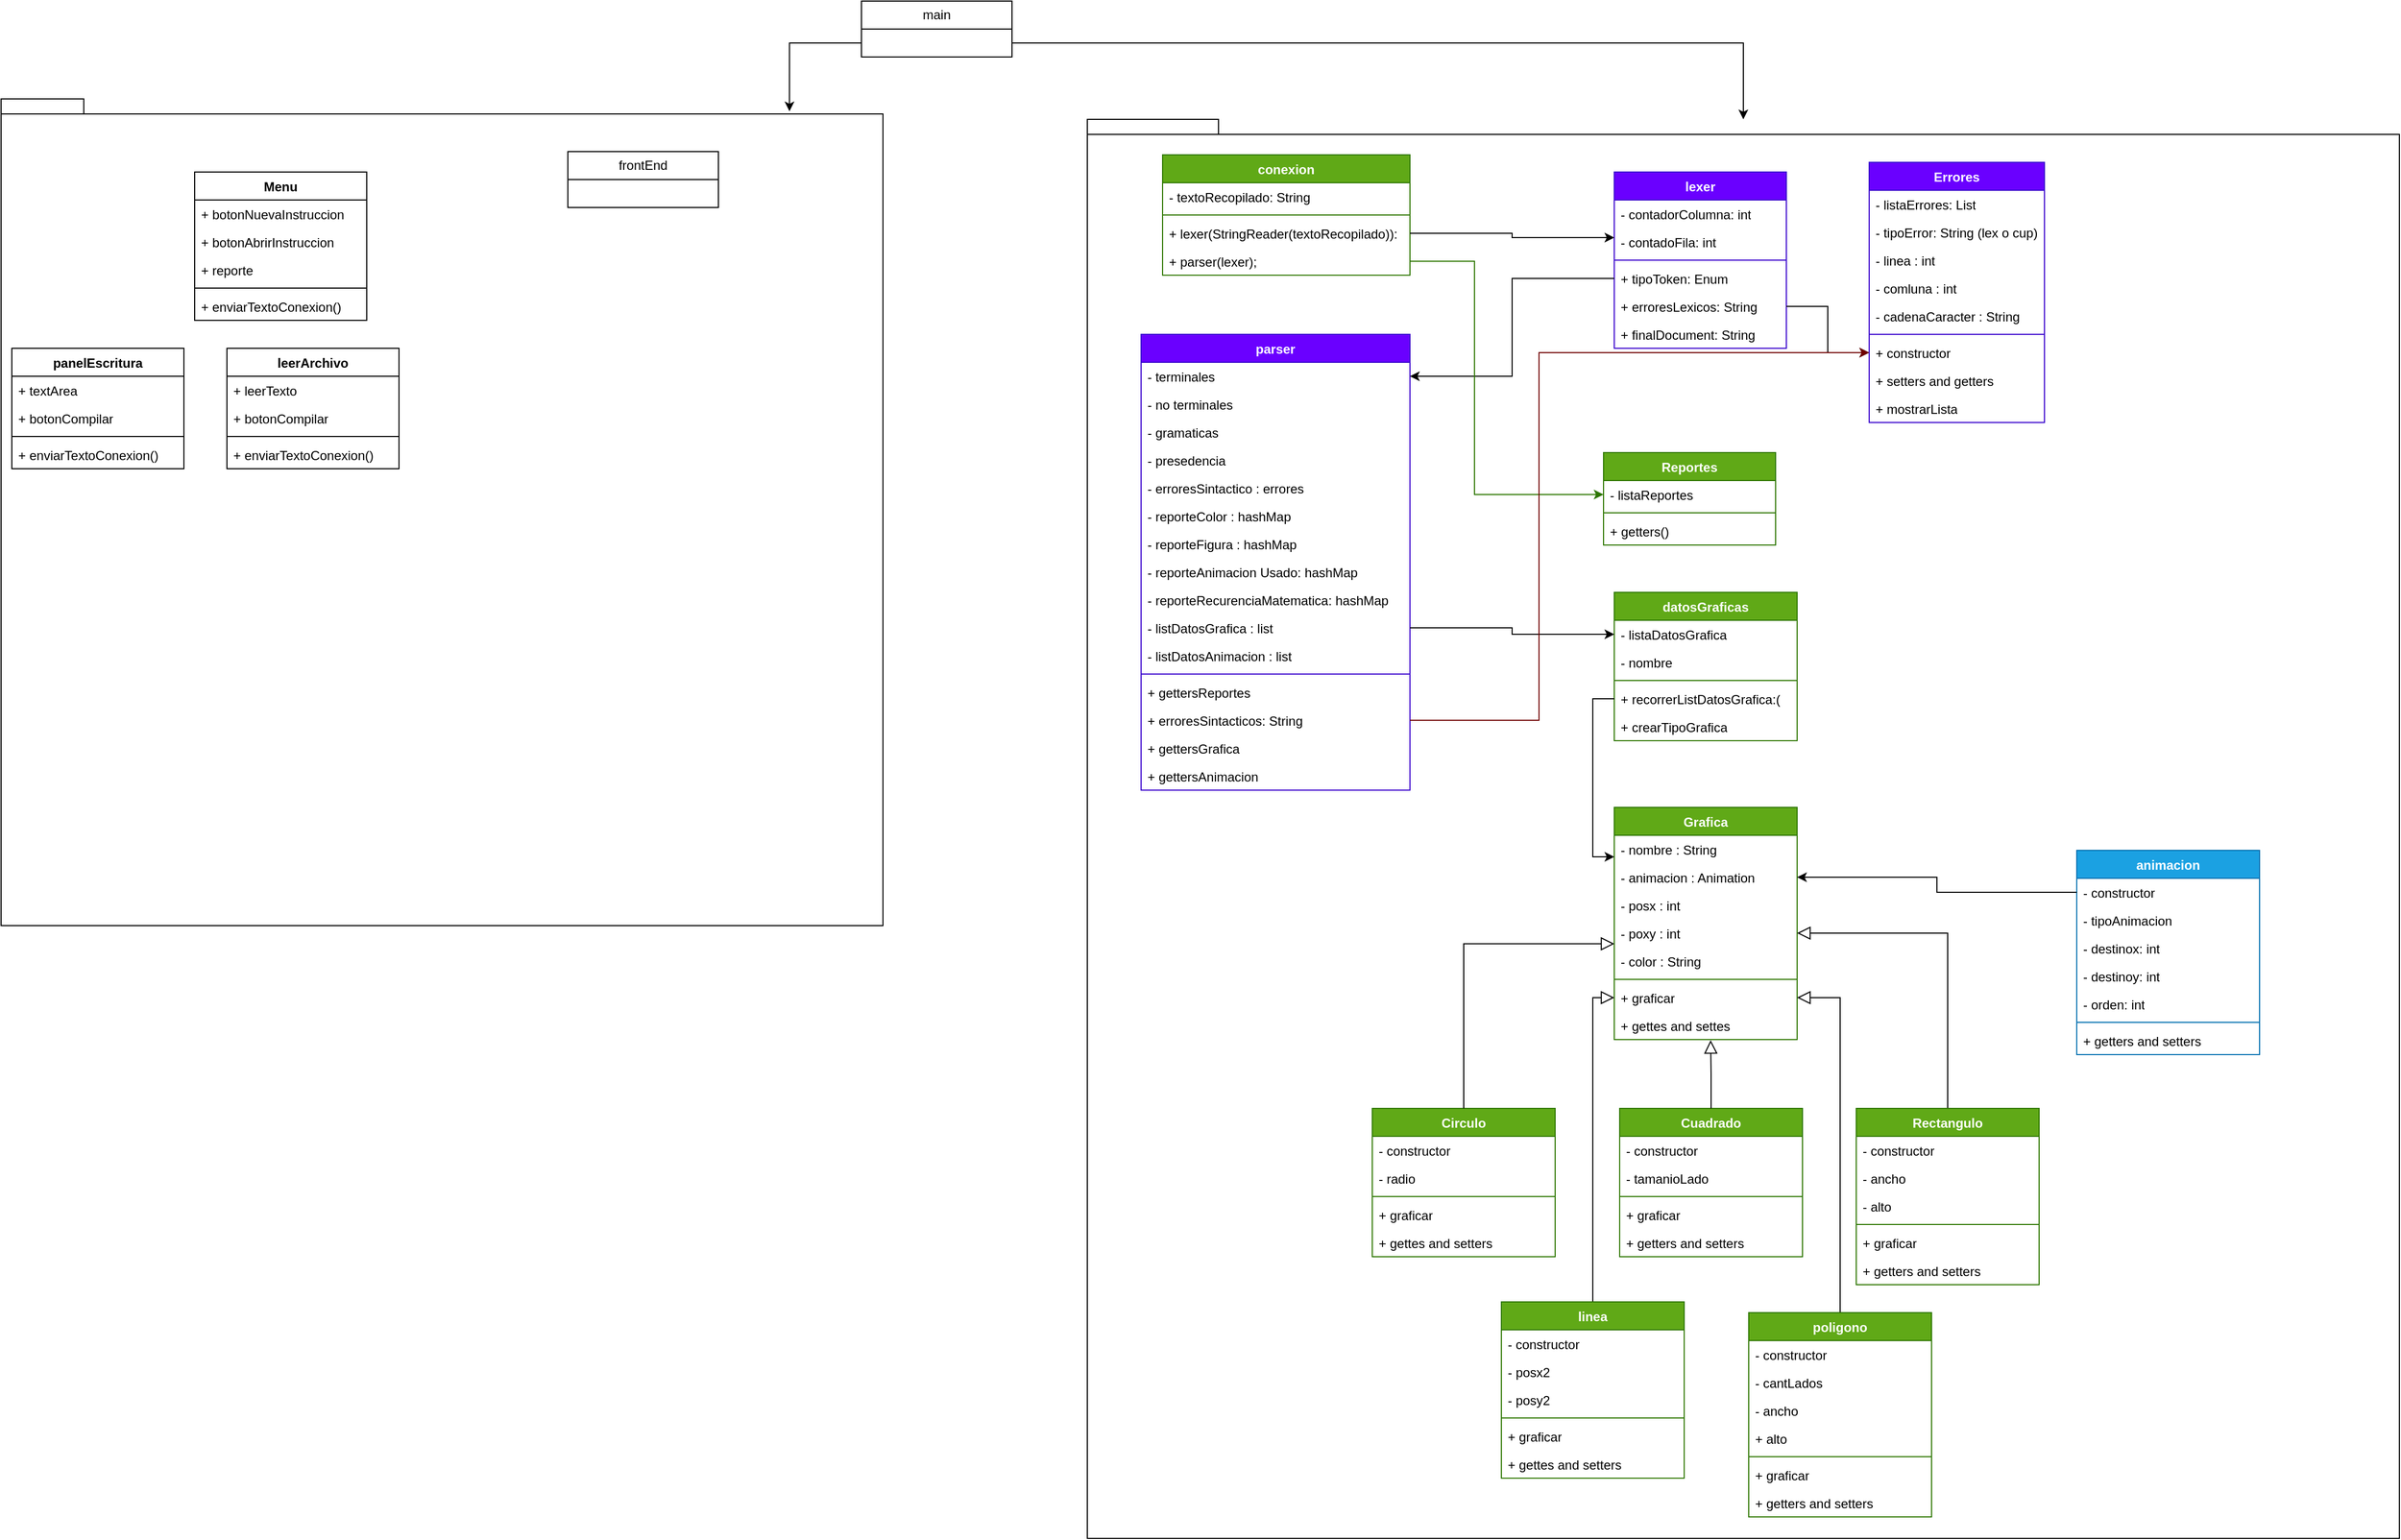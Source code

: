 <mxfile version="24.5.3" type="device">
  <diagram name="Página-1" id="3fuESPlcc8posDkUMpVE">
    <mxGraphModel dx="3703" dy="1246" grid="1" gridSize="10" guides="1" tooltips="1" connect="1" arrows="1" fold="1" page="1" pageScale="1" pageWidth="827" pageHeight="1169" math="0" shadow="0">
      <root>
        <mxCell id="0" />
        <mxCell id="1" parent="0" />
        <mxCell id="b69KWTC8_Slq4LEw_urR-25" value="" style="shape=folder;fontStyle=1;spacingTop=10;tabWidth=40;tabHeight=14;tabPosition=left;html=1;whiteSpace=wrap;" parent="1" vertex="1">
          <mxGeometry x="-940" y="111" width="820" height="769" as="geometry" />
        </mxCell>
        <mxCell id="b69KWTC8_Slq4LEw_urR-13" value="frontEnd" style="swimlane;fontStyle=0;childLayout=stackLayout;horizontal=1;startSize=26;fillColor=none;horizontalStack=0;resizeParent=1;resizeParentMax=0;resizeLast=0;collapsible=1;marginBottom=0;whiteSpace=wrap;html=1;" parent="1" vertex="1">
          <mxGeometry x="-413" y="160" width="140" height="52" as="geometry" />
        </mxCell>
        <mxCell id="ZtSLotwydj4c_Y-8GKqC-2" style="edgeStyle=orthogonalEdgeStyle;rounded=0;orthogonalLoop=1;jettySize=auto;html=1;exitX=1;exitY=0.75;exitDx=0;exitDy=0;" edge="1" parent="1" source="b69KWTC8_Slq4LEw_urR-17" target="b69KWTC8_Slq4LEw_urR-22">
          <mxGeometry relative="1" as="geometry" />
        </mxCell>
        <mxCell id="b69KWTC8_Slq4LEw_urR-17" value="main" style="swimlane;fontStyle=0;childLayout=stackLayout;horizontal=1;startSize=26;fillColor=none;horizontalStack=0;resizeParent=1;resizeParentMax=0;resizeLast=0;collapsible=1;marginBottom=0;whiteSpace=wrap;html=1;" parent="1" vertex="1">
          <mxGeometry x="-140" y="20" width="140" height="52" as="geometry" />
        </mxCell>
        <mxCell id="b69KWTC8_Slq4LEw_urR-22" value="" style="shape=folder;fontStyle=1;spacingTop=10;tabWidth=40;tabHeight=14;tabPosition=left;html=1;whiteSpace=wrap;" parent="1" vertex="1">
          <mxGeometry x="70" y="130" width="1220" height="1320" as="geometry" />
        </mxCell>
        <mxCell id="b69KWTC8_Slq4LEw_urR-29" value="conexion" style="swimlane;fontStyle=1;align=center;verticalAlign=top;childLayout=stackLayout;horizontal=1;startSize=26;horizontalStack=0;resizeParent=1;resizeParentMax=0;resizeLast=0;collapsible=1;marginBottom=0;whiteSpace=wrap;html=1;fillColor=#60a917;fontColor=#ffffff;strokeColor=#2D7600;" parent="1" vertex="1">
          <mxGeometry x="140" y="163" width="230" height="112" as="geometry" />
        </mxCell>
        <mxCell id="b69KWTC8_Slq4LEw_urR-30" value="- textoRecopilado: String" style="text;strokeColor=none;fillColor=none;align=left;verticalAlign=top;spacingLeft=4;spacingRight=4;overflow=hidden;rotatable=0;points=[[0,0.5],[1,0.5]];portConstraint=eastwest;whiteSpace=wrap;html=1;" parent="b69KWTC8_Slq4LEw_urR-29" vertex="1">
          <mxGeometry y="26" width="230" height="26" as="geometry" />
        </mxCell>
        <mxCell id="b69KWTC8_Slq4LEw_urR-31" value="" style="line;strokeWidth=1;fillColor=none;align=left;verticalAlign=middle;spacingTop=-1;spacingLeft=3;spacingRight=3;rotatable=0;labelPosition=right;points=[];portConstraint=eastwest;strokeColor=inherit;" parent="b69KWTC8_Slq4LEw_urR-29" vertex="1">
          <mxGeometry y="52" width="230" height="8" as="geometry" />
        </mxCell>
        <mxCell id="b69KWTC8_Slq4LEw_urR-32" value="+ lexer(StringReader(textoRecopilado)):&amp;nbsp;" style="text;strokeColor=none;fillColor=none;align=left;verticalAlign=top;spacingLeft=4;spacingRight=4;overflow=hidden;rotatable=0;points=[[0,0.5],[1,0.5]];portConstraint=eastwest;whiteSpace=wrap;html=1;" parent="b69KWTC8_Slq4LEw_urR-29" vertex="1">
          <mxGeometry y="60" width="230" height="26" as="geometry" />
        </mxCell>
        <mxCell id="b69KWTC8_Slq4LEw_urR-33" value="+ parser(lexer);" style="text;strokeColor=none;fillColor=none;align=left;verticalAlign=top;spacingLeft=4;spacingRight=4;overflow=hidden;rotatable=0;points=[[0,0.5],[1,0.5]];portConstraint=eastwest;whiteSpace=wrap;html=1;" parent="b69KWTC8_Slq4LEw_urR-29" vertex="1">
          <mxGeometry y="86" width="230" height="26" as="geometry" />
        </mxCell>
        <mxCell id="b69KWTC8_Slq4LEw_urR-34" value="parser" style="swimlane;fontStyle=1;align=center;verticalAlign=top;childLayout=stackLayout;horizontal=1;startSize=26;horizontalStack=0;resizeParent=1;resizeParentMax=0;resizeLast=0;collapsible=1;marginBottom=0;whiteSpace=wrap;html=1;fillColor=#6a00ff;fontColor=#ffffff;strokeColor=#3700CC;" parent="1" vertex="1">
          <mxGeometry x="120" y="330" width="250" height="424" as="geometry" />
        </mxCell>
        <mxCell id="b69KWTC8_Slq4LEw_urR-35" value="- terminales" style="text;strokeColor=none;fillColor=none;align=left;verticalAlign=top;spacingLeft=4;spacingRight=4;overflow=hidden;rotatable=0;points=[[0,0.5],[1,0.5]];portConstraint=eastwest;whiteSpace=wrap;html=1;" parent="b69KWTC8_Slq4LEw_urR-34" vertex="1">
          <mxGeometry y="26" width="250" height="26" as="geometry" />
        </mxCell>
        <mxCell id="b69KWTC8_Slq4LEw_urR-39" value="- no terminales" style="text;strokeColor=none;fillColor=none;align=left;verticalAlign=top;spacingLeft=4;spacingRight=4;overflow=hidden;rotatable=0;points=[[0,0.5],[1,0.5]];portConstraint=eastwest;whiteSpace=wrap;html=1;" parent="b69KWTC8_Slq4LEw_urR-34" vertex="1">
          <mxGeometry y="52" width="250" height="26" as="geometry" />
        </mxCell>
        <mxCell id="b69KWTC8_Slq4LEw_urR-40" value="- gramaticas" style="text;strokeColor=none;fillColor=none;align=left;verticalAlign=top;spacingLeft=4;spacingRight=4;overflow=hidden;rotatable=0;points=[[0,0.5],[1,0.5]];portConstraint=eastwest;whiteSpace=wrap;html=1;" parent="b69KWTC8_Slq4LEw_urR-34" vertex="1">
          <mxGeometry y="78" width="250" height="26" as="geometry" />
        </mxCell>
        <mxCell id="b1UKs6sjr8L62MIpiNCz-27" value="- presedencia" style="text;strokeColor=none;fillColor=none;align=left;verticalAlign=top;spacingLeft=4;spacingRight=4;overflow=hidden;rotatable=0;points=[[0,0.5],[1,0.5]];portConstraint=eastwest;whiteSpace=wrap;html=1;" parent="b69KWTC8_Slq4LEw_urR-34" vertex="1">
          <mxGeometry y="104" width="250" height="26" as="geometry" />
        </mxCell>
        <mxCell id="b1UKs6sjr8L62MIpiNCz-43" value="- erroresSintactico : errores" style="text;strokeColor=none;fillColor=none;align=left;verticalAlign=top;spacingLeft=4;spacingRight=4;overflow=hidden;rotatable=0;points=[[0,0.5],[1,0.5]];portConstraint=eastwest;whiteSpace=wrap;html=1;" parent="b69KWTC8_Slq4LEw_urR-34" vertex="1">
          <mxGeometry y="130" width="250" height="26" as="geometry" />
        </mxCell>
        <mxCell id="b1UKs6sjr8L62MIpiNCz-68" value="- reporteColor : hashMap" style="text;strokeColor=none;fillColor=none;align=left;verticalAlign=top;spacingLeft=4;spacingRight=4;overflow=hidden;rotatable=0;points=[[0,0.5],[1,0.5]];portConstraint=eastwest;whiteSpace=wrap;html=1;" parent="b69KWTC8_Slq4LEw_urR-34" vertex="1">
          <mxGeometry y="156" width="250" height="26" as="geometry" />
        </mxCell>
        <mxCell id="b1UKs6sjr8L62MIpiNCz-44" value="- reporteFigura : hashMap" style="text;strokeColor=none;fillColor=none;align=left;verticalAlign=top;spacingLeft=4;spacingRight=4;overflow=hidden;rotatable=0;points=[[0,0.5],[1,0.5]];portConstraint=eastwest;whiteSpace=wrap;html=1;" parent="b69KWTC8_Slq4LEw_urR-34" vertex="1">
          <mxGeometry y="182" width="250" height="26" as="geometry" />
        </mxCell>
        <mxCell id="b1UKs6sjr8L62MIpiNCz-45" value="- reporteAnimacion Usado: hashMap" style="text;strokeColor=none;fillColor=none;align=left;verticalAlign=top;spacingLeft=4;spacingRight=4;overflow=hidden;rotatable=0;points=[[0,0.5],[1,0.5]];portConstraint=eastwest;whiteSpace=wrap;html=1;" parent="b69KWTC8_Slq4LEw_urR-34" vertex="1">
          <mxGeometry y="208" width="250" height="26" as="geometry" />
        </mxCell>
        <mxCell id="b1UKs6sjr8L62MIpiNCz-46" value="- reporteRecurenciaMatematica: hashMap" style="text;strokeColor=none;fillColor=none;align=left;verticalAlign=top;spacingLeft=4;spacingRight=4;overflow=hidden;rotatable=0;points=[[0,0.5],[1,0.5]];portConstraint=eastwest;whiteSpace=wrap;html=1;" parent="b69KWTC8_Slq4LEw_urR-34" vertex="1">
          <mxGeometry y="234" width="250" height="26" as="geometry" />
        </mxCell>
        <mxCell id="b1UKs6sjr8L62MIpiNCz-54" value="- listDatosGrafica : list" style="text;strokeColor=none;fillColor=none;align=left;verticalAlign=top;spacingLeft=4;spacingRight=4;overflow=hidden;rotatable=0;points=[[0,0.5],[1,0.5]];portConstraint=eastwest;whiteSpace=wrap;html=1;" parent="b69KWTC8_Slq4LEw_urR-34" vertex="1">
          <mxGeometry y="260" width="250" height="26" as="geometry" />
        </mxCell>
        <mxCell id="b1UKs6sjr8L62MIpiNCz-55" value="- listDatosAnimacion : list" style="text;strokeColor=none;fillColor=none;align=left;verticalAlign=top;spacingLeft=4;spacingRight=4;overflow=hidden;rotatable=0;points=[[0,0.5],[1,0.5]];portConstraint=eastwest;whiteSpace=wrap;html=1;" parent="b69KWTC8_Slq4LEw_urR-34" vertex="1">
          <mxGeometry y="286" width="250" height="26" as="geometry" />
        </mxCell>
        <mxCell id="b69KWTC8_Slq4LEw_urR-36" value="" style="line;strokeWidth=1;fillColor=none;align=left;verticalAlign=middle;spacingTop=-1;spacingLeft=3;spacingRight=3;rotatable=0;labelPosition=right;points=[];portConstraint=eastwest;strokeColor=inherit;" parent="b69KWTC8_Slq4LEw_urR-34" vertex="1">
          <mxGeometry y="312" width="250" height="8" as="geometry" />
        </mxCell>
        <mxCell id="b69KWTC8_Slq4LEw_urR-37" value="+ gettersReportes" style="text;strokeColor=none;fillColor=none;align=left;verticalAlign=top;spacingLeft=4;spacingRight=4;overflow=hidden;rotatable=0;points=[[0,0.5],[1,0.5]];portConstraint=eastwest;whiteSpace=wrap;html=1;" parent="b69KWTC8_Slq4LEw_urR-34" vertex="1">
          <mxGeometry y="320" width="250" height="26" as="geometry" />
        </mxCell>
        <mxCell id="b69KWTC8_Slq4LEw_urR-38" value="+ erroresSintacticos: String" style="text;strokeColor=none;fillColor=none;align=left;verticalAlign=top;spacingLeft=4;spacingRight=4;overflow=hidden;rotatable=0;points=[[0,0.5],[1,0.5]];portConstraint=eastwest;whiteSpace=wrap;html=1;" parent="b69KWTC8_Slq4LEw_urR-34" vertex="1">
          <mxGeometry y="346" width="250" height="26" as="geometry" />
        </mxCell>
        <mxCell id="b69KWTC8_Slq4LEw_urR-41" value="+ gettersGrafica&amp;nbsp;" style="text;strokeColor=none;fillColor=none;align=left;verticalAlign=top;spacingLeft=4;spacingRight=4;overflow=hidden;rotatable=0;points=[[0,0.5],[1,0.5]];portConstraint=eastwest;whiteSpace=wrap;html=1;" parent="b69KWTC8_Slq4LEw_urR-34" vertex="1">
          <mxGeometry y="372" width="250" height="26" as="geometry" />
        </mxCell>
        <mxCell id="b69KWTC8_Slq4LEw_urR-42" value="+ gettersAnimacion" style="text;strokeColor=none;fillColor=none;align=left;verticalAlign=top;spacingLeft=4;spacingRight=4;overflow=hidden;rotatable=0;points=[[0,0.5],[1,0.5]];portConstraint=eastwest;whiteSpace=wrap;html=1;" parent="b69KWTC8_Slq4LEw_urR-34" vertex="1">
          <mxGeometry y="398" width="250" height="26" as="geometry" />
        </mxCell>
        <mxCell id="b1UKs6sjr8L62MIpiNCz-1" value="lexer" style="swimlane;fontStyle=1;align=center;verticalAlign=top;childLayout=stackLayout;horizontal=1;startSize=26;horizontalStack=0;resizeParent=1;resizeParentMax=0;resizeLast=0;collapsible=1;marginBottom=0;whiteSpace=wrap;html=1;fillColor=#6a00ff;fontColor=#ffffff;strokeColor=#3700CC;" parent="1" vertex="1">
          <mxGeometry x="560" y="179" width="160" height="164" as="geometry" />
        </mxCell>
        <mxCell id="b1UKs6sjr8L62MIpiNCz-2" value="- contadorColumna: int" style="text;strokeColor=none;fillColor=none;align=left;verticalAlign=top;spacingLeft=4;spacingRight=4;overflow=hidden;rotatable=0;points=[[0,0.5],[1,0.5]];portConstraint=eastwest;whiteSpace=wrap;html=1;" parent="b1UKs6sjr8L62MIpiNCz-1" vertex="1">
          <mxGeometry y="26" width="160" height="26" as="geometry" />
        </mxCell>
        <mxCell id="b1UKs6sjr8L62MIpiNCz-9" value="- contadoFila: int" style="text;strokeColor=none;fillColor=none;align=left;verticalAlign=top;spacingLeft=4;spacingRight=4;overflow=hidden;rotatable=0;points=[[0,0.5],[1,0.5]];portConstraint=eastwest;whiteSpace=wrap;html=1;" parent="b1UKs6sjr8L62MIpiNCz-1" vertex="1">
          <mxGeometry y="52" width="160" height="26" as="geometry" />
        </mxCell>
        <mxCell id="b1UKs6sjr8L62MIpiNCz-3" value="" style="line;strokeWidth=1;fillColor=none;align=left;verticalAlign=middle;spacingTop=-1;spacingLeft=3;spacingRight=3;rotatable=0;labelPosition=right;points=[];portConstraint=eastwest;strokeColor=inherit;" parent="b1UKs6sjr8L62MIpiNCz-1" vertex="1">
          <mxGeometry y="78" width="160" height="8" as="geometry" />
        </mxCell>
        <mxCell id="b1UKs6sjr8L62MIpiNCz-4" value="+ tipoToken: Enum" style="text;strokeColor=none;fillColor=none;align=left;verticalAlign=top;spacingLeft=4;spacingRight=4;overflow=hidden;rotatable=0;points=[[0,0.5],[1,0.5]];portConstraint=eastwest;whiteSpace=wrap;html=1;" parent="b1UKs6sjr8L62MIpiNCz-1" vertex="1">
          <mxGeometry y="86" width="160" height="26" as="geometry" />
        </mxCell>
        <mxCell id="b1UKs6sjr8L62MIpiNCz-10" value="+ erroresLexicos: String" style="text;strokeColor=none;fillColor=none;align=left;verticalAlign=top;spacingLeft=4;spacingRight=4;overflow=hidden;rotatable=0;points=[[0,0.5],[1,0.5]];portConstraint=eastwest;whiteSpace=wrap;html=1;" parent="b1UKs6sjr8L62MIpiNCz-1" vertex="1">
          <mxGeometry y="112" width="160" height="26" as="geometry" />
        </mxCell>
        <mxCell id="b1UKs6sjr8L62MIpiNCz-13" value="+ finalDocument: String" style="text;strokeColor=none;fillColor=none;align=left;verticalAlign=top;spacingLeft=4;spacingRight=4;overflow=hidden;rotatable=0;points=[[0,0.5],[1,0.5]];portConstraint=eastwest;whiteSpace=wrap;html=1;" parent="b1UKs6sjr8L62MIpiNCz-1" vertex="1">
          <mxGeometry y="138" width="160" height="26" as="geometry" />
        </mxCell>
        <mxCell id="b1UKs6sjr8L62MIpiNCz-14" value="Errores" style="swimlane;fontStyle=1;align=center;verticalAlign=top;childLayout=stackLayout;horizontal=1;startSize=26;horizontalStack=0;resizeParent=1;resizeParentMax=0;resizeLast=0;collapsible=1;marginBottom=0;whiteSpace=wrap;html=1;fillColor=#6a00ff;fontColor=#ffffff;strokeColor=#3700CC;" parent="1" vertex="1">
          <mxGeometry x="797" y="170" width="163" height="242" as="geometry" />
        </mxCell>
        <mxCell id="b1UKs6sjr8L62MIpiNCz-15" value="- listaErrores: List" style="text;strokeColor=none;fillColor=none;align=left;verticalAlign=top;spacingLeft=4;spacingRight=4;overflow=hidden;rotatable=0;points=[[0,0.5],[1,0.5]];portConstraint=eastwest;whiteSpace=wrap;html=1;" parent="b1UKs6sjr8L62MIpiNCz-14" vertex="1">
          <mxGeometry y="26" width="163" height="26" as="geometry" />
        </mxCell>
        <mxCell id="b1UKs6sjr8L62MIpiNCz-23" value="- tipoError: String (lex o cup)" style="text;strokeColor=none;fillColor=none;align=left;verticalAlign=top;spacingLeft=4;spacingRight=4;overflow=hidden;rotatable=0;points=[[0,0.5],[1,0.5]];portConstraint=eastwest;whiteSpace=wrap;html=1;" parent="b1UKs6sjr8L62MIpiNCz-14" vertex="1">
          <mxGeometry y="52" width="163" height="26" as="geometry" />
        </mxCell>
        <mxCell id="b1UKs6sjr8L62MIpiNCz-16" value="- linea : int" style="text;strokeColor=none;fillColor=none;align=left;verticalAlign=top;spacingLeft=4;spacingRight=4;overflow=hidden;rotatable=0;points=[[0,0.5],[1,0.5]];portConstraint=eastwest;whiteSpace=wrap;html=1;" parent="b1UKs6sjr8L62MIpiNCz-14" vertex="1">
          <mxGeometry y="78" width="163" height="26" as="geometry" />
        </mxCell>
        <mxCell id="b1UKs6sjr8L62MIpiNCz-21" value="- comluna : int&amp;nbsp;" style="text;strokeColor=none;fillColor=none;align=left;verticalAlign=top;spacingLeft=4;spacingRight=4;overflow=hidden;rotatable=0;points=[[0,0.5],[1,0.5]];portConstraint=eastwest;whiteSpace=wrap;html=1;" parent="b1UKs6sjr8L62MIpiNCz-14" vertex="1">
          <mxGeometry y="104" width="163" height="26" as="geometry" />
        </mxCell>
        <mxCell id="b1UKs6sjr8L62MIpiNCz-22" value="- cadenaCaracter : String" style="text;strokeColor=none;fillColor=none;align=left;verticalAlign=top;spacingLeft=4;spacingRight=4;overflow=hidden;rotatable=0;points=[[0,0.5],[1,0.5]];portConstraint=eastwest;whiteSpace=wrap;html=1;" parent="b1UKs6sjr8L62MIpiNCz-14" vertex="1">
          <mxGeometry y="130" width="163" height="26" as="geometry" />
        </mxCell>
        <mxCell id="b1UKs6sjr8L62MIpiNCz-17" value="" style="line;strokeWidth=1;fillColor=none;align=left;verticalAlign=middle;spacingTop=-1;spacingLeft=3;spacingRight=3;rotatable=0;labelPosition=right;points=[];portConstraint=eastwest;strokeColor=inherit;" parent="b1UKs6sjr8L62MIpiNCz-14" vertex="1">
          <mxGeometry y="156" width="163" height="8" as="geometry" />
        </mxCell>
        <mxCell id="b1UKs6sjr8L62MIpiNCz-18" value="+ constructor" style="text;strokeColor=none;fillColor=none;align=left;verticalAlign=top;spacingLeft=4;spacingRight=4;overflow=hidden;rotatable=0;points=[[0,0.5],[1,0.5]];portConstraint=eastwest;whiteSpace=wrap;html=1;" parent="b1UKs6sjr8L62MIpiNCz-14" vertex="1">
          <mxGeometry y="164" width="163" height="26" as="geometry" />
        </mxCell>
        <mxCell id="b1UKs6sjr8L62MIpiNCz-19" value="+ setters and getters&amp;nbsp;" style="text;strokeColor=none;fillColor=none;align=left;verticalAlign=top;spacingLeft=4;spacingRight=4;overflow=hidden;rotatable=0;points=[[0,0.5],[1,0.5]];portConstraint=eastwest;whiteSpace=wrap;html=1;" parent="b1UKs6sjr8L62MIpiNCz-14" vertex="1">
          <mxGeometry y="190" width="163" height="26" as="geometry" />
        </mxCell>
        <mxCell id="b1UKs6sjr8L62MIpiNCz-20" value="+ mostrarLista" style="text;strokeColor=none;fillColor=none;align=left;verticalAlign=top;spacingLeft=4;spacingRight=4;overflow=hidden;rotatable=0;points=[[0,0.5],[1,0.5]];portConstraint=eastwest;whiteSpace=wrap;html=1;" parent="b1UKs6sjr8L62MIpiNCz-14" vertex="1">
          <mxGeometry y="216" width="163" height="26" as="geometry" />
        </mxCell>
        <mxCell id="b1UKs6sjr8L62MIpiNCz-24" style="edgeStyle=orthogonalEdgeStyle;rounded=0;orthogonalLoop=1;jettySize=auto;html=1;exitX=1;exitY=0.5;exitDx=0;exitDy=0;entryX=0;entryY=0.5;entryDx=0;entryDy=0;" parent="1" source="b1UKs6sjr8L62MIpiNCz-10" target="b1UKs6sjr8L62MIpiNCz-18" edge="1">
          <mxGeometry relative="1" as="geometry" />
        </mxCell>
        <mxCell id="b1UKs6sjr8L62MIpiNCz-25" style="edgeStyle=orthogonalEdgeStyle;rounded=0;orthogonalLoop=1;jettySize=auto;html=1;exitX=1;exitY=0.5;exitDx=0;exitDy=0;" parent="1" source="b69KWTC8_Slq4LEw_urR-32" target="b1UKs6sjr8L62MIpiNCz-1" edge="1">
          <mxGeometry relative="1" as="geometry">
            <Array as="points">
              <mxPoint x="465" y="236" />
              <mxPoint x="465" y="240" />
            </Array>
          </mxGeometry>
        </mxCell>
        <mxCell id="b1UKs6sjr8L62MIpiNCz-26" style="edgeStyle=orthogonalEdgeStyle;rounded=0;orthogonalLoop=1;jettySize=auto;html=1;exitX=0;exitY=0.5;exitDx=0;exitDy=0;" parent="1" source="b1UKs6sjr8L62MIpiNCz-4" target="b69KWTC8_Slq4LEw_urR-35" edge="1">
          <mxGeometry relative="1" as="geometry" />
        </mxCell>
        <mxCell id="b1UKs6sjr8L62MIpiNCz-48" value="Reportes" style="swimlane;fontStyle=1;align=center;verticalAlign=top;childLayout=stackLayout;horizontal=1;startSize=26;horizontalStack=0;resizeParent=1;resizeParentMax=0;resizeLast=0;collapsible=1;marginBottom=0;whiteSpace=wrap;html=1;fillColor=#60a917;fontColor=#ffffff;strokeColor=#2D7600;" parent="1" vertex="1">
          <mxGeometry x="550" y="440" width="160" height="86" as="geometry" />
        </mxCell>
        <mxCell id="b1UKs6sjr8L62MIpiNCz-49" value="- listaReportes" style="text;strokeColor=none;fillColor=none;align=left;verticalAlign=top;spacingLeft=4;spacingRight=4;overflow=hidden;rotatable=0;points=[[0,0.5],[1,0.5]];portConstraint=eastwest;whiteSpace=wrap;html=1;" parent="b1UKs6sjr8L62MIpiNCz-48" vertex="1">
          <mxGeometry y="26" width="160" height="26" as="geometry" />
        </mxCell>
        <mxCell id="b1UKs6sjr8L62MIpiNCz-50" value="" style="line;strokeWidth=1;fillColor=none;align=left;verticalAlign=middle;spacingTop=-1;spacingLeft=3;spacingRight=3;rotatable=0;labelPosition=right;points=[];portConstraint=eastwest;strokeColor=inherit;" parent="b1UKs6sjr8L62MIpiNCz-48" vertex="1">
          <mxGeometry y="52" width="160" height="8" as="geometry" />
        </mxCell>
        <mxCell id="b1UKs6sjr8L62MIpiNCz-51" value="+ getters()" style="text;strokeColor=none;fillColor=none;align=left;verticalAlign=top;spacingLeft=4;spacingRight=4;overflow=hidden;rotatable=0;points=[[0,0.5],[1,0.5]];portConstraint=eastwest;whiteSpace=wrap;html=1;" parent="b1UKs6sjr8L62MIpiNCz-48" vertex="1">
          <mxGeometry y="60" width="160" height="26" as="geometry" />
        </mxCell>
        <mxCell id="b1UKs6sjr8L62MIpiNCz-53" style="edgeStyle=orthogonalEdgeStyle;rounded=0;orthogonalLoop=1;jettySize=auto;html=1;exitX=1;exitY=0.5;exitDx=0;exitDy=0;fillColor=#60a917;strokeColor=#2D7600;" parent="1" source="b69KWTC8_Slq4LEw_urR-33" target="b1UKs6sjr8L62MIpiNCz-49" edge="1">
          <mxGeometry relative="1" as="geometry">
            <Array as="points">
              <mxPoint x="430" y="262" />
              <mxPoint x="430" y="479" />
            </Array>
          </mxGeometry>
        </mxCell>
        <mxCell id="b1UKs6sjr8L62MIpiNCz-56" value="datosGraficas" style="swimlane;fontStyle=1;align=center;verticalAlign=top;childLayout=stackLayout;horizontal=1;startSize=26;horizontalStack=0;resizeParent=1;resizeParentMax=0;resizeLast=0;collapsible=1;marginBottom=0;whiteSpace=wrap;html=1;fillColor=#60a917;fontColor=#ffffff;strokeColor=#2D7600;" parent="1" vertex="1">
          <mxGeometry x="560" y="570" width="170" height="138" as="geometry" />
        </mxCell>
        <mxCell id="b1UKs6sjr8L62MIpiNCz-57" value="- listaDatosGrafica" style="text;strokeColor=none;fillColor=none;align=left;verticalAlign=top;spacingLeft=4;spacingRight=4;overflow=hidden;rotatable=0;points=[[0,0.5],[1,0.5]];portConstraint=eastwest;whiteSpace=wrap;html=1;" parent="b1UKs6sjr8L62MIpiNCz-56" vertex="1">
          <mxGeometry y="26" width="170" height="26" as="geometry" />
        </mxCell>
        <mxCell id="b1UKs6sjr8L62MIpiNCz-64" value="- nombre" style="text;strokeColor=none;fillColor=none;align=left;verticalAlign=top;spacingLeft=4;spacingRight=4;overflow=hidden;rotatable=0;points=[[0,0.5],[1,0.5]];portConstraint=eastwest;whiteSpace=wrap;html=1;" parent="b1UKs6sjr8L62MIpiNCz-56" vertex="1">
          <mxGeometry y="52" width="170" height="26" as="geometry" />
        </mxCell>
        <mxCell id="b1UKs6sjr8L62MIpiNCz-58" value="" style="line;strokeWidth=1;fillColor=none;align=left;verticalAlign=middle;spacingTop=-1;spacingLeft=3;spacingRight=3;rotatable=0;labelPosition=right;points=[];portConstraint=eastwest;strokeColor=inherit;" parent="b1UKs6sjr8L62MIpiNCz-56" vertex="1">
          <mxGeometry y="78" width="170" height="8" as="geometry" />
        </mxCell>
        <mxCell id="b1UKs6sjr8L62MIpiNCz-59" value="+ recorrerListDatosGrafica:(" style="text;strokeColor=none;fillColor=none;align=left;verticalAlign=top;spacingLeft=4;spacingRight=4;overflow=hidden;rotatable=0;points=[[0,0.5],[1,0.5]];portConstraint=eastwest;whiteSpace=wrap;html=1;" parent="b1UKs6sjr8L62MIpiNCz-56" vertex="1">
          <mxGeometry y="86" width="170" height="26" as="geometry" />
        </mxCell>
        <mxCell id="b1UKs6sjr8L62MIpiNCz-65" value="+ crearTipoGrafica" style="text;strokeColor=none;fillColor=none;align=left;verticalAlign=top;spacingLeft=4;spacingRight=4;overflow=hidden;rotatable=0;points=[[0,0.5],[1,0.5]];portConstraint=eastwest;whiteSpace=wrap;html=1;" parent="b1UKs6sjr8L62MIpiNCz-56" vertex="1">
          <mxGeometry y="112" width="170" height="26" as="geometry" />
        </mxCell>
        <mxCell id="b1UKs6sjr8L62MIpiNCz-67" style="edgeStyle=orthogonalEdgeStyle;rounded=0;orthogonalLoop=1;jettySize=auto;html=1;exitX=1;exitY=0.5;exitDx=0;exitDy=0;" parent="1" source="b1UKs6sjr8L62MIpiNCz-54" target="b1UKs6sjr8L62MIpiNCz-57" edge="1">
          <mxGeometry relative="1" as="geometry" />
        </mxCell>
        <mxCell id="b1UKs6sjr8L62MIpiNCz-69" style="edgeStyle=orthogonalEdgeStyle;rounded=0;orthogonalLoop=1;jettySize=auto;html=1;exitX=1;exitY=0.5;exitDx=0;exitDy=0;entryX=0;entryY=0.5;entryDx=0;entryDy=0;fillColor=#a20025;strokeColor=#6F0000;" parent="1" source="b69KWTC8_Slq4LEw_urR-38" target="b1UKs6sjr8L62MIpiNCz-18" edge="1">
          <mxGeometry relative="1" as="geometry">
            <Array as="points">
              <mxPoint x="490" y="689" />
              <mxPoint x="490" y="347" />
            </Array>
          </mxGeometry>
        </mxCell>
        <mxCell id="b1UKs6sjr8L62MIpiNCz-70" value="Grafica" style="swimlane;fontStyle=1;align=center;verticalAlign=top;childLayout=stackLayout;horizontal=1;startSize=26;horizontalStack=0;resizeParent=1;resizeParentMax=0;resizeLast=0;collapsible=1;marginBottom=0;whiteSpace=wrap;html=1;fillColor=#60a917;fontColor=#ffffff;strokeColor=#2D7600;" parent="1" vertex="1">
          <mxGeometry x="560" y="770" width="170" height="216" as="geometry" />
        </mxCell>
        <mxCell id="b1UKs6sjr8L62MIpiNCz-71" value="- nombre : String" style="text;strokeColor=none;fillColor=none;align=left;verticalAlign=top;spacingLeft=4;spacingRight=4;overflow=hidden;rotatable=0;points=[[0,0.5],[1,0.5]];portConstraint=eastwest;whiteSpace=wrap;html=1;" parent="b1UKs6sjr8L62MIpiNCz-70" vertex="1">
          <mxGeometry y="26" width="170" height="26" as="geometry" />
        </mxCell>
        <mxCell id="b1UKs6sjr8L62MIpiNCz-72" value="- animacion : Animation&amp;nbsp;" style="text;strokeColor=none;fillColor=none;align=left;verticalAlign=top;spacingLeft=4;spacingRight=4;overflow=hidden;rotatable=0;points=[[0,0.5],[1,0.5]];portConstraint=eastwest;whiteSpace=wrap;html=1;" parent="b1UKs6sjr8L62MIpiNCz-70" vertex="1">
          <mxGeometry y="52" width="170" height="26" as="geometry" />
        </mxCell>
        <mxCell id="b1UKs6sjr8L62MIpiNCz-106" value="- posx : int&amp;nbsp;" style="text;strokeColor=none;fillColor=none;align=left;verticalAlign=top;spacingLeft=4;spacingRight=4;overflow=hidden;rotatable=0;points=[[0,0.5],[1,0.5]];portConstraint=eastwest;whiteSpace=wrap;html=1;" parent="b1UKs6sjr8L62MIpiNCz-70" vertex="1">
          <mxGeometry y="78" width="170" height="26" as="geometry" />
        </mxCell>
        <mxCell id="b1UKs6sjr8L62MIpiNCz-107" value="- poxy : int&amp;nbsp;" style="text;strokeColor=none;fillColor=none;align=left;verticalAlign=top;spacingLeft=4;spacingRight=4;overflow=hidden;rotatable=0;points=[[0,0.5],[1,0.5]];portConstraint=eastwest;whiteSpace=wrap;html=1;" parent="b1UKs6sjr8L62MIpiNCz-70" vertex="1">
          <mxGeometry y="104" width="170" height="26" as="geometry" />
        </mxCell>
        <mxCell id="b1UKs6sjr8L62MIpiNCz-108" value="- color : String" style="text;strokeColor=none;fillColor=none;align=left;verticalAlign=top;spacingLeft=4;spacingRight=4;overflow=hidden;rotatable=0;points=[[0,0.5],[1,0.5]];portConstraint=eastwest;whiteSpace=wrap;html=1;" parent="b1UKs6sjr8L62MIpiNCz-70" vertex="1">
          <mxGeometry y="130" width="170" height="26" as="geometry" />
        </mxCell>
        <mxCell id="b1UKs6sjr8L62MIpiNCz-73" value="" style="line;strokeWidth=1;fillColor=none;align=left;verticalAlign=middle;spacingTop=-1;spacingLeft=3;spacingRight=3;rotatable=0;labelPosition=right;points=[];portConstraint=eastwest;strokeColor=inherit;" parent="b1UKs6sjr8L62MIpiNCz-70" vertex="1">
          <mxGeometry y="156" width="170" height="8" as="geometry" />
        </mxCell>
        <mxCell id="b1UKs6sjr8L62MIpiNCz-75" value="+ graficar" style="text;strokeColor=none;fillColor=none;align=left;verticalAlign=top;spacingLeft=4;spacingRight=4;overflow=hidden;rotatable=0;points=[[0,0.5],[1,0.5]];portConstraint=eastwest;whiteSpace=wrap;html=1;" parent="b1UKs6sjr8L62MIpiNCz-70" vertex="1">
          <mxGeometry y="164" width="170" height="26" as="geometry" />
        </mxCell>
        <mxCell id="b1UKs6sjr8L62MIpiNCz-109" value="+ gettes and settes&amp;nbsp;" style="text;strokeColor=none;fillColor=none;align=left;verticalAlign=top;spacingLeft=4;spacingRight=4;overflow=hidden;rotatable=0;points=[[0,0.5],[1,0.5]];portConstraint=eastwest;whiteSpace=wrap;html=1;" parent="b1UKs6sjr8L62MIpiNCz-70" vertex="1">
          <mxGeometry y="190" width="170" height="26" as="geometry" />
        </mxCell>
        <mxCell id="b1UKs6sjr8L62MIpiNCz-76" value="Circulo" style="swimlane;fontStyle=1;align=center;verticalAlign=top;childLayout=stackLayout;horizontal=1;startSize=26;horizontalStack=0;resizeParent=1;resizeParentMax=0;resizeLast=0;collapsible=1;marginBottom=0;whiteSpace=wrap;html=1;fillColor=#60a917;fontColor=#ffffff;strokeColor=#2D7600;" parent="1" vertex="1">
          <mxGeometry x="335" y="1050" width="170" height="138" as="geometry" />
        </mxCell>
        <mxCell id="b1UKs6sjr8L62MIpiNCz-77" value="- constructor" style="text;strokeColor=none;fillColor=none;align=left;verticalAlign=top;spacingLeft=4;spacingRight=4;overflow=hidden;rotatable=0;points=[[0,0.5],[1,0.5]];portConstraint=eastwest;whiteSpace=wrap;html=1;" parent="b1UKs6sjr8L62MIpiNCz-76" vertex="1">
          <mxGeometry y="26" width="170" height="26" as="geometry" />
        </mxCell>
        <mxCell id="b1UKs6sjr8L62MIpiNCz-110" value="- radio&amp;nbsp;" style="text;strokeColor=none;fillColor=none;align=left;verticalAlign=top;spacingLeft=4;spacingRight=4;overflow=hidden;rotatable=0;points=[[0,0.5],[1,0.5]];portConstraint=eastwest;whiteSpace=wrap;html=1;" parent="b1UKs6sjr8L62MIpiNCz-76" vertex="1">
          <mxGeometry y="52" width="170" height="26" as="geometry" />
        </mxCell>
        <mxCell id="b1UKs6sjr8L62MIpiNCz-79" value="" style="line;strokeWidth=1;fillColor=none;align=left;verticalAlign=middle;spacingTop=-1;spacingLeft=3;spacingRight=3;rotatable=0;labelPosition=right;points=[];portConstraint=eastwest;strokeColor=inherit;" parent="b1UKs6sjr8L62MIpiNCz-76" vertex="1">
          <mxGeometry y="78" width="170" height="8" as="geometry" />
        </mxCell>
        <mxCell id="b1UKs6sjr8L62MIpiNCz-80" value="+ graficar" style="text;strokeColor=none;fillColor=none;align=left;verticalAlign=top;spacingLeft=4;spacingRight=4;overflow=hidden;rotatable=0;points=[[0,0.5],[1,0.5]];portConstraint=eastwest;whiteSpace=wrap;html=1;" parent="b1UKs6sjr8L62MIpiNCz-76" vertex="1">
          <mxGeometry y="86" width="170" height="26" as="geometry" />
        </mxCell>
        <mxCell id="b1UKs6sjr8L62MIpiNCz-81" value="+ gettes and setters" style="text;strokeColor=none;fillColor=none;align=left;verticalAlign=top;spacingLeft=4;spacingRight=4;overflow=hidden;rotatable=0;points=[[0,0.5],[1,0.5]];portConstraint=eastwest;whiteSpace=wrap;html=1;" parent="b1UKs6sjr8L62MIpiNCz-76" vertex="1">
          <mxGeometry y="112" width="170" height="26" as="geometry" />
        </mxCell>
        <mxCell id="b1UKs6sjr8L62MIpiNCz-82" value="Cuadrado" style="swimlane;fontStyle=1;align=center;verticalAlign=top;childLayout=stackLayout;horizontal=1;startSize=26;horizontalStack=0;resizeParent=1;resizeParentMax=0;resizeLast=0;collapsible=1;marginBottom=0;whiteSpace=wrap;html=1;fillColor=#60a917;fontColor=#ffffff;strokeColor=#2D7600;" parent="1" vertex="1">
          <mxGeometry x="565" y="1050" width="170" height="138" as="geometry" />
        </mxCell>
        <mxCell id="b1UKs6sjr8L62MIpiNCz-83" value="- constructor&amp;nbsp;" style="text;strokeColor=none;fillColor=none;align=left;verticalAlign=top;spacingLeft=4;spacingRight=4;overflow=hidden;rotatable=0;points=[[0,0.5],[1,0.5]];portConstraint=eastwest;whiteSpace=wrap;html=1;" parent="b1UKs6sjr8L62MIpiNCz-82" vertex="1">
          <mxGeometry y="26" width="170" height="26" as="geometry" />
        </mxCell>
        <mxCell id="b1UKs6sjr8L62MIpiNCz-111" value="- tamanioLado&amp;nbsp;" style="text;strokeColor=none;fillColor=none;align=left;verticalAlign=top;spacingLeft=4;spacingRight=4;overflow=hidden;rotatable=0;points=[[0,0.5],[1,0.5]];portConstraint=eastwest;whiteSpace=wrap;html=1;" parent="b1UKs6sjr8L62MIpiNCz-82" vertex="1">
          <mxGeometry y="52" width="170" height="26" as="geometry" />
        </mxCell>
        <mxCell id="b1UKs6sjr8L62MIpiNCz-85" value="" style="line;strokeWidth=1;fillColor=none;align=left;verticalAlign=middle;spacingTop=-1;spacingLeft=3;spacingRight=3;rotatable=0;labelPosition=right;points=[];portConstraint=eastwest;strokeColor=inherit;" parent="b1UKs6sjr8L62MIpiNCz-82" vertex="1">
          <mxGeometry y="78" width="170" height="8" as="geometry" />
        </mxCell>
        <mxCell id="b1UKs6sjr8L62MIpiNCz-86" value="+ graficar&amp;nbsp;" style="text;strokeColor=none;fillColor=none;align=left;verticalAlign=top;spacingLeft=4;spacingRight=4;overflow=hidden;rotatable=0;points=[[0,0.5],[1,0.5]];portConstraint=eastwest;whiteSpace=wrap;html=1;" parent="b1UKs6sjr8L62MIpiNCz-82" vertex="1">
          <mxGeometry y="86" width="170" height="26" as="geometry" />
        </mxCell>
        <mxCell id="b1UKs6sjr8L62MIpiNCz-87" value="+ getters and setters&amp;nbsp;" style="text;strokeColor=none;fillColor=none;align=left;verticalAlign=top;spacingLeft=4;spacingRight=4;overflow=hidden;rotatable=0;points=[[0,0.5],[1,0.5]];portConstraint=eastwest;whiteSpace=wrap;html=1;" parent="b1UKs6sjr8L62MIpiNCz-82" vertex="1">
          <mxGeometry y="112" width="170" height="26" as="geometry" />
        </mxCell>
        <mxCell id="b1UKs6sjr8L62MIpiNCz-122" style="edgeStyle=orthogonalEdgeStyle;rounded=0;orthogonalLoop=1;jettySize=auto;html=1;exitX=0.5;exitY=0;exitDx=0;exitDy=0;entryX=1;entryY=0.5;entryDx=0;entryDy=0;endArrow=block;endFill=0;endSize=10;" parent="1" source="b1UKs6sjr8L62MIpiNCz-88" target="b1UKs6sjr8L62MIpiNCz-107" edge="1">
          <mxGeometry relative="1" as="geometry" />
        </mxCell>
        <mxCell id="b1UKs6sjr8L62MIpiNCz-88" value="Rectangulo" style="swimlane;fontStyle=1;align=center;verticalAlign=top;childLayout=stackLayout;horizontal=1;startSize=26;horizontalStack=0;resizeParent=1;resizeParentMax=0;resizeLast=0;collapsible=1;marginBottom=0;whiteSpace=wrap;html=1;fillColor=#60a917;fontColor=#ffffff;strokeColor=#2D7600;" parent="1" vertex="1">
          <mxGeometry x="785" y="1050" width="170" height="164" as="geometry" />
        </mxCell>
        <mxCell id="b1UKs6sjr8L62MIpiNCz-89" value="- constructor&amp;nbsp;" style="text;strokeColor=none;fillColor=none;align=left;verticalAlign=top;spacingLeft=4;spacingRight=4;overflow=hidden;rotatable=0;points=[[0,0.5],[1,0.5]];portConstraint=eastwest;whiteSpace=wrap;html=1;" parent="b1UKs6sjr8L62MIpiNCz-88" vertex="1">
          <mxGeometry y="26" width="170" height="26" as="geometry" />
        </mxCell>
        <mxCell id="b1UKs6sjr8L62MIpiNCz-90" value="- ancho&amp;nbsp;" style="text;strokeColor=none;fillColor=none;align=left;verticalAlign=top;spacingLeft=4;spacingRight=4;overflow=hidden;rotatable=0;points=[[0,0.5],[1,0.5]];portConstraint=eastwest;whiteSpace=wrap;html=1;" parent="b1UKs6sjr8L62MIpiNCz-88" vertex="1">
          <mxGeometry y="52" width="170" height="26" as="geometry" />
        </mxCell>
        <mxCell id="b1UKs6sjr8L62MIpiNCz-112" value="- alto" style="text;strokeColor=none;fillColor=none;align=left;verticalAlign=top;spacingLeft=4;spacingRight=4;overflow=hidden;rotatable=0;points=[[0,0.5],[1,0.5]];portConstraint=eastwest;whiteSpace=wrap;html=1;" parent="b1UKs6sjr8L62MIpiNCz-88" vertex="1">
          <mxGeometry y="78" width="170" height="26" as="geometry" />
        </mxCell>
        <mxCell id="b1UKs6sjr8L62MIpiNCz-91" value="" style="line;strokeWidth=1;fillColor=none;align=left;verticalAlign=middle;spacingTop=-1;spacingLeft=3;spacingRight=3;rotatable=0;labelPosition=right;points=[];portConstraint=eastwest;strokeColor=inherit;" parent="b1UKs6sjr8L62MIpiNCz-88" vertex="1">
          <mxGeometry y="104" width="170" height="8" as="geometry" />
        </mxCell>
        <mxCell id="b1UKs6sjr8L62MIpiNCz-92" value="+ graficar" style="text;strokeColor=none;fillColor=none;align=left;verticalAlign=top;spacingLeft=4;spacingRight=4;overflow=hidden;rotatable=0;points=[[0,0.5],[1,0.5]];portConstraint=eastwest;whiteSpace=wrap;html=1;" parent="b1UKs6sjr8L62MIpiNCz-88" vertex="1">
          <mxGeometry y="112" width="170" height="26" as="geometry" />
        </mxCell>
        <mxCell id="b1UKs6sjr8L62MIpiNCz-93" value="+ getters and setters" style="text;strokeColor=none;fillColor=none;align=left;verticalAlign=top;spacingLeft=4;spacingRight=4;overflow=hidden;rotatable=0;points=[[0,0.5],[1,0.5]];portConstraint=eastwest;whiteSpace=wrap;html=1;" parent="b1UKs6sjr8L62MIpiNCz-88" vertex="1">
          <mxGeometry y="138" width="170" height="26" as="geometry" />
        </mxCell>
        <mxCell id="b1UKs6sjr8L62MIpiNCz-119" style="edgeStyle=orthogonalEdgeStyle;rounded=0;orthogonalLoop=1;jettySize=auto;html=1;exitX=0.5;exitY=0;exitDx=0;exitDy=0;entryX=0;entryY=0.5;entryDx=0;entryDy=0;endSize=10;endArrow=block;endFill=0;" parent="1" source="b1UKs6sjr8L62MIpiNCz-94" target="b1UKs6sjr8L62MIpiNCz-75" edge="1">
          <mxGeometry relative="1" as="geometry" />
        </mxCell>
        <mxCell id="b1UKs6sjr8L62MIpiNCz-94" value="linea" style="swimlane;fontStyle=1;align=center;verticalAlign=top;childLayout=stackLayout;horizontal=1;startSize=26;horizontalStack=0;resizeParent=1;resizeParentMax=0;resizeLast=0;collapsible=1;marginBottom=0;whiteSpace=wrap;html=1;fillColor=#60a917;fontColor=#ffffff;strokeColor=#2D7600;" parent="1" vertex="1">
          <mxGeometry x="455" y="1230" width="170" height="164" as="geometry" />
        </mxCell>
        <mxCell id="b1UKs6sjr8L62MIpiNCz-95" value="- constructor&amp;nbsp;" style="text;strokeColor=none;fillColor=none;align=left;verticalAlign=top;spacingLeft=4;spacingRight=4;overflow=hidden;rotatable=0;points=[[0,0.5],[1,0.5]];portConstraint=eastwest;whiteSpace=wrap;html=1;" parent="b1UKs6sjr8L62MIpiNCz-94" vertex="1">
          <mxGeometry y="26" width="170" height="26" as="geometry" />
        </mxCell>
        <mxCell id="b1UKs6sjr8L62MIpiNCz-96" value="- posx2" style="text;strokeColor=none;fillColor=none;align=left;verticalAlign=top;spacingLeft=4;spacingRight=4;overflow=hidden;rotatable=0;points=[[0,0.5],[1,0.5]];portConstraint=eastwest;whiteSpace=wrap;html=1;" parent="b1UKs6sjr8L62MIpiNCz-94" vertex="1">
          <mxGeometry y="52" width="170" height="26" as="geometry" />
        </mxCell>
        <mxCell id="b1UKs6sjr8L62MIpiNCz-114" value="- posy2" style="text;strokeColor=none;fillColor=none;align=left;verticalAlign=top;spacingLeft=4;spacingRight=4;overflow=hidden;rotatable=0;points=[[0,0.5],[1,0.5]];portConstraint=eastwest;whiteSpace=wrap;html=1;" parent="b1UKs6sjr8L62MIpiNCz-94" vertex="1">
          <mxGeometry y="78" width="170" height="26" as="geometry" />
        </mxCell>
        <mxCell id="b1UKs6sjr8L62MIpiNCz-97" value="" style="line;strokeWidth=1;fillColor=none;align=left;verticalAlign=middle;spacingTop=-1;spacingLeft=3;spacingRight=3;rotatable=0;labelPosition=right;points=[];portConstraint=eastwest;strokeColor=inherit;" parent="b1UKs6sjr8L62MIpiNCz-94" vertex="1">
          <mxGeometry y="104" width="170" height="8" as="geometry" />
        </mxCell>
        <mxCell id="b1UKs6sjr8L62MIpiNCz-98" value="+ graficar" style="text;strokeColor=none;fillColor=none;align=left;verticalAlign=top;spacingLeft=4;spacingRight=4;overflow=hidden;rotatable=0;points=[[0,0.5],[1,0.5]];portConstraint=eastwest;whiteSpace=wrap;html=1;" parent="b1UKs6sjr8L62MIpiNCz-94" vertex="1">
          <mxGeometry y="112" width="170" height="26" as="geometry" />
        </mxCell>
        <mxCell id="b1UKs6sjr8L62MIpiNCz-99" value="+ gettes and setters" style="text;strokeColor=none;fillColor=none;align=left;verticalAlign=top;spacingLeft=4;spacingRight=4;overflow=hidden;rotatable=0;points=[[0,0.5],[1,0.5]];portConstraint=eastwest;whiteSpace=wrap;html=1;" parent="b1UKs6sjr8L62MIpiNCz-94" vertex="1">
          <mxGeometry y="138" width="170" height="26" as="geometry" />
        </mxCell>
        <mxCell id="b1UKs6sjr8L62MIpiNCz-118" style="edgeStyle=orthogonalEdgeStyle;rounded=0;orthogonalLoop=1;jettySize=auto;html=1;exitX=0.5;exitY=0;exitDx=0;exitDy=0;entryX=1;entryY=0.5;entryDx=0;entryDy=0;endArrow=block;endFill=0;strokeWidth=1;endSize=10;" parent="1" source="b1UKs6sjr8L62MIpiNCz-100" target="b1UKs6sjr8L62MIpiNCz-75" edge="1">
          <mxGeometry relative="1" as="geometry" />
        </mxCell>
        <mxCell id="b1UKs6sjr8L62MIpiNCz-100" value="poligono" style="swimlane;fontStyle=1;align=center;verticalAlign=top;childLayout=stackLayout;horizontal=1;startSize=26;horizontalStack=0;resizeParent=1;resizeParentMax=0;resizeLast=0;collapsible=1;marginBottom=0;whiteSpace=wrap;html=1;fillColor=#60a917;fontColor=#ffffff;strokeColor=#2D7600;" parent="1" vertex="1">
          <mxGeometry x="685" y="1240" width="170" height="190" as="geometry" />
        </mxCell>
        <mxCell id="b1UKs6sjr8L62MIpiNCz-101" value="- constructor" style="text;strokeColor=none;fillColor=none;align=left;verticalAlign=top;spacingLeft=4;spacingRight=4;overflow=hidden;rotatable=0;points=[[0,0.5],[1,0.5]];portConstraint=eastwest;whiteSpace=wrap;html=1;" parent="b1UKs6sjr8L62MIpiNCz-100" vertex="1">
          <mxGeometry y="26" width="170" height="26" as="geometry" />
        </mxCell>
        <mxCell id="b1UKs6sjr8L62MIpiNCz-102" value="- cantLados&amp;nbsp;" style="text;strokeColor=none;fillColor=none;align=left;verticalAlign=top;spacingLeft=4;spacingRight=4;overflow=hidden;rotatable=0;points=[[0,0.5],[1,0.5]];portConstraint=eastwest;whiteSpace=wrap;html=1;" parent="b1UKs6sjr8L62MIpiNCz-100" vertex="1">
          <mxGeometry y="52" width="170" height="26" as="geometry" />
        </mxCell>
        <mxCell id="b1UKs6sjr8L62MIpiNCz-116" value="- ancho&amp;nbsp;" style="text;strokeColor=none;fillColor=none;align=left;verticalAlign=top;spacingLeft=4;spacingRight=4;overflow=hidden;rotatable=0;points=[[0,0.5],[1,0.5]];portConstraint=eastwest;whiteSpace=wrap;html=1;" parent="b1UKs6sjr8L62MIpiNCz-100" vertex="1">
          <mxGeometry y="78" width="170" height="26" as="geometry" />
        </mxCell>
        <mxCell id="b1UKs6sjr8L62MIpiNCz-117" value="+ alto&amp;nbsp;" style="text;strokeColor=none;fillColor=none;align=left;verticalAlign=top;spacingLeft=4;spacingRight=4;overflow=hidden;rotatable=0;points=[[0,0.5],[1,0.5]];portConstraint=eastwest;whiteSpace=wrap;html=1;" parent="b1UKs6sjr8L62MIpiNCz-100" vertex="1">
          <mxGeometry y="104" width="170" height="26" as="geometry" />
        </mxCell>
        <mxCell id="b1UKs6sjr8L62MIpiNCz-103" value="" style="line;strokeWidth=1;fillColor=none;align=left;verticalAlign=middle;spacingTop=-1;spacingLeft=3;spacingRight=3;rotatable=0;labelPosition=right;points=[];portConstraint=eastwest;strokeColor=inherit;" parent="b1UKs6sjr8L62MIpiNCz-100" vertex="1">
          <mxGeometry y="130" width="170" height="8" as="geometry" />
        </mxCell>
        <mxCell id="b1UKs6sjr8L62MIpiNCz-104" value="+ graficar" style="text;strokeColor=none;fillColor=none;align=left;verticalAlign=top;spacingLeft=4;spacingRight=4;overflow=hidden;rotatable=0;points=[[0,0.5],[1,0.5]];portConstraint=eastwest;whiteSpace=wrap;html=1;" parent="b1UKs6sjr8L62MIpiNCz-100" vertex="1">
          <mxGeometry y="138" width="170" height="26" as="geometry" />
        </mxCell>
        <mxCell id="b1UKs6sjr8L62MIpiNCz-105" value="+ getters and setters&amp;nbsp;" style="text;strokeColor=none;fillColor=none;align=left;verticalAlign=top;spacingLeft=4;spacingRight=4;overflow=hidden;rotatable=0;points=[[0,0.5],[1,0.5]];portConstraint=eastwest;whiteSpace=wrap;html=1;" parent="b1UKs6sjr8L62MIpiNCz-100" vertex="1">
          <mxGeometry y="164" width="170" height="26" as="geometry" />
        </mxCell>
        <mxCell id="b1UKs6sjr8L62MIpiNCz-120" style="edgeStyle=orthogonalEdgeStyle;rounded=0;orthogonalLoop=1;jettySize=auto;html=1;exitX=0.5;exitY=0;exitDx=0;exitDy=0;entryX=0.527;entryY=1.022;entryDx=0;entryDy=0;entryPerimeter=0;endSize=10;endArrow=block;endFill=0;" parent="1" source="b1UKs6sjr8L62MIpiNCz-82" target="b1UKs6sjr8L62MIpiNCz-109" edge="1">
          <mxGeometry relative="1" as="geometry" />
        </mxCell>
        <mxCell id="b1UKs6sjr8L62MIpiNCz-121" style="edgeStyle=orthogonalEdgeStyle;rounded=0;orthogonalLoop=1;jettySize=auto;html=1;exitX=0.5;exitY=0;exitDx=0;exitDy=0;entryX=0;entryY=-0.118;entryDx=0;entryDy=0;entryPerimeter=0;endSize=10;endArrow=block;endFill=0;" parent="1" source="b1UKs6sjr8L62MIpiNCz-76" target="b1UKs6sjr8L62MIpiNCz-108" edge="1">
          <mxGeometry relative="1" as="geometry" />
        </mxCell>
        <mxCell id="b1UKs6sjr8L62MIpiNCz-123" style="edgeStyle=orthogonalEdgeStyle;rounded=0;orthogonalLoop=1;jettySize=auto;html=1;exitX=0;exitY=0.5;exitDx=0;exitDy=0;entryX=0;entryY=0.769;entryDx=0;entryDy=0;entryPerimeter=0;" parent="1" source="b1UKs6sjr8L62MIpiNCz-59" target="b1UKs6sjr8L62MIpiNCz-71" edge="1">
          <mxGeometry relative="1" as="geometry" />
        </mxCell>
        <mxCell id="b1UKs6sjr8L62MIpiNCz-125" value="panelEscritura" style="swimlane;fontStyle=1;align=center;verticalAlign=top;childLayout=stackLayout;horizontal=1;startSize=26;horizontalStack=0;resizeParent=1;resizeParentMax=0;resizeLast=0;collapsible=1;marginBottom=0;whiteSpace=wrap;html=1;" parent="1" vertex="1">
          <mxGeometry x="-930" y="343" width="160" height="112" as="geometry" />
        </mxCell>
        <mxCell id="b1UKs6sjr8L62MIpiNCz-126" value="+ textArea" style="text;strokeColor=none;fillColor=none;align=left;verticalAlign=top;spacingLeft=4;spacingRight=4;overflow=hidden;rotatable=0;points=[[0,0.5],[1,0.5]];portConstraint=eastwest;whiteSpace=wrap;html=1;" parent="b1UKs6sjr8L62MIpiNCz-125" vertex="1">
          <mxGeometry y="26" width="160" height="26" as="geometry" />
        </mxCell>
        <mxCell id="b1UKs6sjr8L62MIpiNCz-130" value="+ botonCompilar" style="text;strokeColor=none;fillColor=none;align=left;verticalAlign=top;spacingLeft=4;spacingRight=4;overflow=hidden;rotatable=0;points=[[0,0.5],[1,0.5]];portConstraint=eastwest;whiteSpace=wrap;html=1;" parent="b1UKs6sjr8L62MIpiNCz-125" vertex="1">
          <mxGeometry y="52" width="160" height="26" as="geometry" />
        </mxCell>
        <mxCell id="b1UKs6sjr8L62MIpiNCz-127" value="" style="line;strokeWidth=1;fillColor=none;align=left;verticalAlign=middle;spacingTop=-1;spacingLeft=3;spacingRight=3;rotatable=0;labelPosition=right;points=[];portConstraint=eastwest;strokeColor=inherit;" parent="b1UKs6sjr8L62MIpiNCz-125" vertex="1">
          <mxGeometry y="78" width="160" height="8" as="geometry" />
        </mxCell>
        <mxCell id="b1UKs6sjr8L62MIpiNCz-128" value="+ enviarTextoConexion()" style="text;strokeColor=none;fillColor=none;align=left;verticalAlign=top;spacingLeft=4;spacingRight=4;overflow=hidden;rotatable=0;points=[[0,0.5],[1,0.5]];portConstraint=eastwest;whiteSpace=wrap;html=1;" parent="b1UKs6sjr8L62MIpiNCz-125" vertex="1">
          <mxGeometry y="86" width="160" height="26" as="geometry" />
        </mxCell>
        <mxCell id="b1UKs6sjr8L62MIpiNCz-131" value="Menu" style="swimlane;fontStyle=1;align=center;verticalAlign=top;childLayout=stackLayout;horizontal=1;startSize=26;horizontalStack=0;resizeParent=1;resizeParentMax=0;resizeLast=0;collapsible=1;marginBottom=0;whiteSpace=wrap;html=1;" parent="1" vertex="1">
          <mxGeometry x="-760" y="179" width="160" height="138" as="geometry" />
        </mxCell>
        <mxCell id="b1UKs6sjr8L62MIpiNCz-132" value="+ botonNuevaInstruccion" style="text;strokeColor=none;fillColor=none;align=left;verticalAlign=top;spacingLeft=4;spacingRight=4;overflow=hidden;rotatable=0;points=[[0,0.5],[1,0.5]];portConstraint=eastwest;whiteSpace=wrap;html=1;" parent="b1UKs6sjr8L62MIpiNCz-131" vertex="1">
          <mxGeometry y="26" width="160" height="26" as="geometry" />
        </mxCell>
        <mxCell id="b1UKs6sjr8L62MIpiNCz-133" value="+ botonAbrirInstruccion" style="text;strokeColor=none;fillColor=none;align=left;verticalAlign=top;spacingLeft=4;spacingRight=4;overflow=hidden;rotatable=0;points=[[0,0.5],[1,0.5]];portConstraint=eastwest;whiteSpace=wrap;html=1;" parent="b1UKs6sjr8L62MIpiNCz-131" vertex="1">
          <mxGeometry y="52" width="160" height="26" as="geometry" />
        </mxCell>
        <mxCell id="b1UKs6sjr8L62MIpiNCz-141" value="+ reporte" style="text;strokeColor=none;fillColor=none;align=left;verticalAlign=top;spacingLeft=4;spacingRight=4;overflow=hidden;rotatable=0;points=[[0,0.5],[1,0.5]];portConstraint=eastwest;whiteSpace=wrap;html=1;" parent="b1UKs6sjr8L62MIpiNCz-131" vertex="1">
          <mxGeometry y="78" width="160" height="26" as="geometry" />
        </mxCell>
        <mxCell id="b1UKs6sjr8L62MIpiNCz-134" value="" style="line;strokeWidth=1;fillColor=none;align=left;verticalAlign=middle;spacingTop=-1;spacingLeft=3;spacingRight=3;rotatable=0;labelPosition=right;points=[];portConstraint=eastwest;strokeColor=inherit;" parent="b1UKs6sjr8L62MIpiNCz-131" vertex="1">
          <mxGeometry y="104" width="160" height="8" as="geometry" />
        </mxCell>
        <mxCell id="b1UKs6sjr8L62MIpiNCz-135" value="+ enviarTextoConexion()" style="text;strokeColor=none;fillColor=none;align=left;verticalAlign=top;spacingLeft=4;spacingRight=4;overflow=hidden;rotatable=0;points=[[0,0.5],[1,0.5]];portConstraint=eastwest;whiteSpace=wrap;html=1;" parent="b1UKs6sjr8L62MIpiNCz-131" vertex="1">
          <mxGeometry y="112" width="160" height="26" as="geometry" />
        </mxCell>
        <mxCell id="b1UKs6sjr8L62MIpiNCz-136" value="leerArchivo" style="swimlane;fontStyle=1;align=center;verticalAlign=top;childLayout=stackLayout;horizontal=1;startSize=26;horizontalStack=0;resizeParent=1;resizeParentMax=0;resizeLast=0;collapsible=1;marginBottom=0;whiteSpace=wrap;html=1;" parent="1" vertex="1">
          <mxGeometry x="-730" y="343" width="160" height="112" as="geometry" />
        </mxCell>
        <mxCell id="b1UKs6sjr8L62MIpiNCz-137" value="+ leerTexto" style="text;strokeColor=none;fillColor=none;align=left;verticalAlign=top;spacingLeft=4;spacingRight=4;overflow=hidden;rotatable=0;points=[[0,0.5],[1,0.5]];portConstraint=eastwest;whiteSpace=wrap;html=1;" parent="b1UKs6sjr8L62MIpiNCz-136" vertex="1">
          <mxGeometry y="26" width="160" height="26" as="geometry" />
        </mxCell>
        <mxCell id="b1UKs6sjr8L62MIpiNCz-138" value="+ botonCompilar" style="text;strokeColor=none;fillColor=none;align=left;verticalAlign=top;spacingLeft=4;spacingRight=4;overflow=hidden;rotatable=0;points=[[0,0.5],[1,0.5]];portConstraint=eastwest;whiteSpace=wrap;html=1;" parent="b1UKs6sjr8L62MIpiNCz-136" vertex="1">
          <mxGeometry y="52" width="160" height="26" as="geometry" />
        </mxCell>
        <mxCell id="b1UKs6sjr8L62MIpiNCz-139" value="" style="line;strokeWidth=1;fillColor=none;align=left;verticalAlign=middle;spacingTop=-1;spacingLeft=3;spacingRight=3;rotatable=0;labelPosition=right;points=[];portConstraint=eastwest;strokeColor=inherit;" parent="b1UKs6sjr8L62MIpiNCz-136" vertex="1">
          <mxGeometry y="78" width="160" height="8" as="geometry" />
        </mxCell>
        <mxCell id="b1UKs6sjr8L62MIpiNCz-140" value="+ enviarTextoConexion()" style="text;strokeColor=none;fillColor=none;align=left;verticalAlign=top;spacingLeft=4;spacingRight=4;overflow=hidden;rotatable=0;points=[[0,0.5],[1,0.5]];portConstraint=eastwest;whiteSpace=wrap;html=1;" parent="b1UKs6sjr8L62MIpiNCz-136" vertex="1">
          <mxGeometry y="86" width="160" height="26" as="geometry" />
        </mxCell>
        <mxCell id="EmfOBq93YJHxReJaIU17-1" value="animacion" style="swimlane;fontStyle=1;align=center;verticalAlign=top;childLayout=stackLayout;horizontal=1;startSize=26;horizontalStack=0;resizeParent=1;resizeParentMax=0;resizeLast=0;collapsible=1;marginBottom=0;whiteSpace=wrap;html=1;fillColor=#1ba1e2;fontColor=#ffffff;strokeColor=#006EAF;" parent="1" vertex="1">
          <mxGeometry x="990" y="810" width="170" height="190" as="geometry" />
        </mxCell>
        <mxCell id="EmfOBq93YJHxReJaIU17-2" value="- constructor&amp;nbsp;" style="text;strokeColor=none;fillColor=none;align=left;verticalAlign=top;spacingLeft=4;spacingRight=4;overflow=hidden;rotatable=0;points=[[0,0.5],[1,0.5]];portConstraint=eastwest;whiteSpace=wrap;html=1;" parent="EmfOBq93YJHxReJaIU17-1" vertex="1">
          <mxGeometry y="26" width="170" height="26" as="geometry" />
        </mxCell>
        <mxCell id="EmfOBq93YJHxReJaIU17-3" value="- tipoAnimacion" style="text;strokeColor=none;fillColor=none;align=left;verticalAlign=top;spacingLeft=4;spacingRight=4;overflow=hidden;rotatable=0;points=[[0,0.5],[1,0.5]];portConstraint=eastwest;whiteSpace=wrap;html=1;" parent="EmfOBq93YJHxReJaIU17-1" vertex="1">
          <mxGeometry y="52" width="170" height="26" as="geometry" />
        </mxCell>
        <mxCell id="EmfOBq93YJHxReJaIU17-4" value="- destinox: int" style="text;strokeColor=none;fillColor=none;align=left;verticalAlign=top;spacingLeft=4;spacingRight=4;overflow=hidden;rotatable=0;points=[[0,0.5],[1,0.5]];portConstraint=eastwest;whiteSpace=wrap;html=1;" parent="EmfOBq93YJHxReJaIU17-1" vertex="1">
          <mxGeometry y="78" width="170" height="26" as="geometry" />
        </mxCell>
        <mxCell id="EmfOBq93YJHxReJaIU17-8" value="- destinoy: int" style="text;strokeColor=none;fillColor=none;align=left;verticalAlign=top;spacingLeft=4;spacingRight=4;overflow=hidden;rotatable=0;points=[[0,0.5],[1,0.5]];portConstraint=eastwest;whiteSpace=wrap;html=1;" parent="EmfOBq93YJHxReJaIU17-1" vertex="1">
          <mxGeometry y="104" width="170" height="26" as="geometry" />
        </mxCell>
        <mxCell id="EmfOBq93YJHxReJaIU17-9" value="- orden: int" style="text;strokeColor=none;fillColor=none;align=left;verticalAlign=top;spacingLeft=4;spacingRight=4;overflow=hidden;rotatable=0;points=[[0,0.5],[1,0.5]];portConstraint=eastwest;whiteSpace=wrap;html=1;" parent="EmfOBq93YJHxReJaIU17-1" vertex="1">
          <mxGeometry y="130" width="170" height="26" as="geometry" />
        </mxCell>
        <mxCell id="EmfOBq93YJHxReJaIU17-5" value="" style="line;strokeWidth=1;fillColor=none;align=left;verticalAlign=middle;spacingTop=-1;spacingLeft=3;spacingRight=3;rotatable=0;labelPosition=right;points=[];portConstraint=eastwest;strokeColor=inherit;" parent="EmfOBq93YJHxReJaIU17-1" vertex="1">
          <mxGeometry y="156" width="170" height="8" as="geometry" />
        </mxCell>
        <mxCell id="EmfOBq93YJHxReJaIU17-6" value="+ getters and setters" style="text;strokeColor=none;fillColor=none;align=left;verticalAlign=top;spacingLeft=4;spacingRight=4;overflow=hidden;rotatable=0;points=[[0,0.5],[1,0.5]];portConstraint=eastwest;whiteSpace=wrap;html=1;" parent="EmfOBq93YJHxReJaIU17-1" vertex="1">
          <mxGeometry y="164" width="170" height="26" as="geometry" />
        </mxCell>
        <mxCell id="EmfOBq93YJHxReJaIU17-11" style="edgeStyle=orthogonalEdgeStyle;rounded=0;orthogonalLoop=1;jettySize=auto;html=1;exitX=0;exitY=0.5;exitDx=0;exitDy=0;" parent="1" source="EmfOBq93YJHxReJaIU17-2" target="b1UKs6sjr8L62MIpiNCz-72" edge="1">
          <mxGeometry relative="1" as="geometry" />
        </mxCell>
        <mxCell id="ZtSLotwydj4c_Y-8GKqC-1" style="edgeStyle=orthogonalEdgeStyle;rounded=0;orthogonalLoop=1;jettySize=auto;html=1;exitX=0;exitY=0.75;exitDx=0;exitDy=0;entryX=0.894;entryY=0.015;entryDx=0;entryDy=0;entryPerimeter=0;" edge="1" parent="1" source="b69KWTC8_Slq4LEw_urR-17" target="b69KWTC8_Slq4LEw_urR-25">
          <mxGeometry relative="1" as="geometry" />
        </mxCell>
      </root>
    </mxGraphModel>
  </diagram>
</mxfile>
